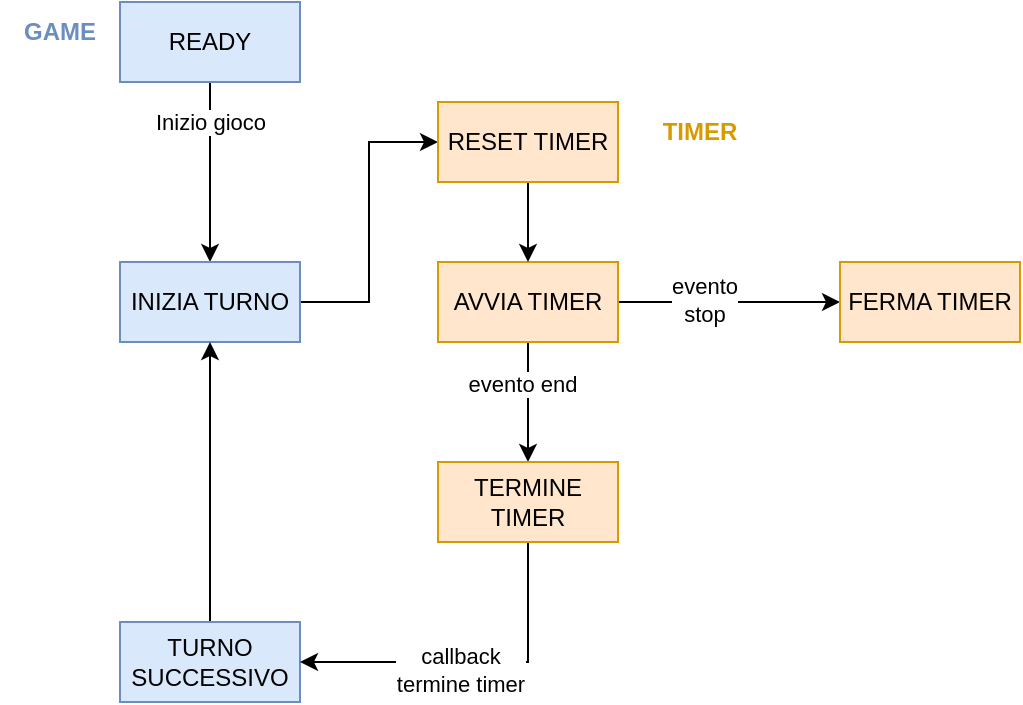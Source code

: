 <mxfile version="26.0.14">
  <diagram name="Pagina-1" id="DioCf2J1bDyCA_ETtJi_">
    <mxGraphModel dx="1050" dy="563" grid="1" gridSize="10" guides="1" tooltips="1" connect="1" arrows="1" fold="1" page="1" pageScale="1" pageWidth="827" pageHeight="1169" math="0" shadow="0">
      <root>
        <mxCell id="0" />
        <mxCell id="1" parent="0" />
        <mxCell id="28aXDkRx9Ifl6Shyp0V9-2" style="edgeStyle=orthogonalEdgeStyle;rounded=0;orthogonalLoop=1;jettySize=auto;html=1;" edge="1" parent="1" source="28aXDkRx9Ifl6Shyp0V9-1">
          <mxGeometry relative="1" as="geometry">
            <mxPoint x="255" y="260" as="targetPoint" />
          </mxGeometry>
        </mxCell>
        <mxCell id="28aXDkRx9Ifl6Shyp0V9-3" value="Inizio gioco" style="edgeLabel;html=1;align=center;verticalAlign=middle;resizable=0;points=[];" vertex="1" connectable="0" parent="28aXDkRx9Ifl6Shyp0V9-2">
          <mxGeometry x="-0.147" y="2" relative="1" as="geometry">
            <mxPoint x="-2" y="-19" as="offset" />
          </mxGeometry>
        </mxCell>
        <mxCell id="28aXDkRx9Ifl6Shyp0V9-1" value="READY" style="rounded=0;whiteSpace=wrap;html=1;fillColor=#dae8fc;strokeColor=#6c8ebf;" vertex="1" parent="1">
          <mxGeometry x="210" y="130" width="90" height="40" as="geometry" />
        </mxCell>
        <mxCell id="28aXDkRx9Ifl6Shyp0V9-14" style="edgeStyle=orthogonalEdgeStyle;rounded=0;orthogonalLoop=1;jettySize=auto;html=1;entryX=0;entryY=0.5;entryDx=0;entryDy=0;" edge="1" parent="1" source="28aXDkRx9Ifl6Shyp0V9-4" target="28aXDkRx9Ifl6Shyp0V9-13">
          <mxGeometry relative="1" as="geometry" />
        </mxCell>
        <mxCell id="28aXDkRx9Ifl6Shyp0V9-4" value="INIZIA TURNO" style="rounded=0;whiteSpace=wrap;html=1;fillColor=#dae8fc;strokeColor=#6c8ebf;" vertex="1" parent="1">
          <mxGeometry x="210" y="260" width="90" height="40" as="geometry" />
        </mxCell>
        <mxCell id="28aXDkRx9Ifl6Shyp0V9-16" style="edgeStyle=orthogonalEdgeStyle;rounded=0;orthogonalLoop=1;jettySize=auto;html=1;entryX=0.5;entryY=0;entryDx=0;entryDy=0;" edge="1" parent="1" source="28aXDkRx9Ifl6Shyp0V9-5" target="28aXDkRx9Ifl6Shyp0V9-11">
          <mxGeometry relative="1" as="geometry" />
        </mxCell>
        <mxCell id="28aXDkRx9Ifl6Shyp0V9-20" value="evento end" style="edgeLabel;html=1;align=center;verticalAlign=middle;resizable=0;points=[];" vertex="1" connectable="0" parent="28aXDkRx9Ifl6Shyp0V9-16">
          <mxGeometry x="-0.32" y="-3" relative="1" as="geometry">
            <mxPoint as="offset" />
          </mxGeometry>
        </mxCell>
        <mxCell id="28aXDkRx9Ifl6Shyp0V9-18" style="edgeStyle=orthogonalEdgeStyle;rounded=0;orthogonalLoop=1;jettySize=auto;html=1;entryX=0;entryY=0.5;entryDx=0;entryDy=0;" edge="1" parent="1" source="28aXDkRx9Ifl6Shyp0V9-5" target="28aXDkRx9Ifl6Shyp0V9-17">
          <mxGeometry relative="1" as="geometry" />
        </mxCell>
        <mxCell id="28aXDkRx9Ifl6Shyp0V9-19" value="evento&lt;br&gt;stop" style="edgeLabel;html=1;align=center;verticalAlign=middle;resizable=0;points=[];" vertex="1" connectable="0" parent="28aXDkRx9Ifl6Shyp0V9-18">
          <mxGeometry x="-0.224" y="1" relative="1" as="geometry">
            <mxPoint as="offset" />
          </mxGeometry>
        </mxCell>
        <mxCell id="28aXDkRx9Ifl6Shyp0V9-5" value="AVVIA TIMER" style="rounded=0;whiteSpace=wrap;html=1;fillColor=#ffe6cc;strokeColor=#d79b00;" vertex="1" parent="1">
          <mxGeometry x="369" y="260" width="90" height="40" as="geometry" />
        </mxCell>
        <mxCell id="28aXDkRx9Ifl6Shyp0V9-23" style="edgeStyle=orthogonalEdgeStyle;rounded=0;orthogonalLoop=1;jettySize=auto;html=1;entryX=0.5;entryY=1;entryDx=0;entryDy=0;" edge="1" parent="1" source="28aXDkRx9Ifl6Shyp0V9-9" target="28aXDkRx9Ifl6Shyp0V9-4">
          <mxGeometry relative="1" as="geometry" />
        </mxCell>
        <mxCell id="28aXDkRx9Ifl6Shyp0V9-9" value="TURNO SUCCESSIVO" style="rounded=0;whiteSpace=wrap;html=1;fillColor=#dae8fc;strokeColor=#6c8ebf;" vertex="1" parent="1">
          <mxGeometry x="210" y="440" width="90" height="40" as="geometry" />
        </mxCell>
        <mxCell id="28aXDkRx9Ifl6Shyp0V9-21" style="edgeStyle=orthogonalEdgeStyle;rounded=0;orthogonalLoop=1;jettySize=auto;html=1;entryX=1;entryY=0.5;entryDx=0;entryDy=0;" edge="1" parent="1" source="28aXDkRx9Ifl6Shyp0V9-11" target="28aXDkRx9Ifl6Shyp0V9-9">
          <mxGeometry relative="1" as="geometry">
            <Array as="points">
              <mxPoint x="414" y="370" />
            </Array>
          </mxGeometry>
        </mxCell>
        <mxCell id="28aXDkRx9Ifl6Shyp0V9-22" value="callback&lt;br&gt;termine timer" style="edgeLabel;html=1;align=center;verticalAlign=middle;resizable=0;points=[];" vertex="1" connectable="0" parent="28aXDkRx9Ifl6Shyp0V9-21">
          <mxGeometry x="-0.19" y="4" relative="1" as="geometry">
            <mxPoint x="-24" as="offset" />
          </mxGeometry>
        </mxCell>
        <mxCell id="28aXDkRx9Ifl6Shyp0V9-11" value="TERMINE TIMER" style="rounded=0;whiteSpace=wrap;html=1;fillColor=#ffe6cc;strokeColor=#d79b00;" vertex="1" parent="1">
          <mxGeometry x="369" y="360" width="90" height="40" as="geometry" />
        </mxCell>
        <mxCell id="28aXDkRx9Ifl6Shyp0V9-15" style="edgeStyle=orthogonalEdgeStyle;rounded=0;orthogonalLoop=1;jettySize=auto;html=1;entryX=0.5;entryY=0;entryDx=0;entryDy=0;" edge="1" parent="1" source="28aXDkRx9Ifl6Shyp0V9-13" target="28aXDkRx9Ifl6Shyp0V9-5">
          <mxGeometry relative="1" as="geometry" />
        </mxCell>
        <mxCell id="28aXDkRx9Ifl6Shyp0V9-13" value="RESET TIMER" style="rounded=0;whiteSpace=wrap;html=1;fillColor=#ffe6cc;strokeColor=#d79b00;" vertex="1" parent="1">
          <mxGeometry x="369" y="180" width="90" height="40" as="geometry" />
        </mxCell>
        <mxCell id="28aXDkRx9Ifl6Shyp0V9-17" value="FERMA TIMER" style="rounded=0;whiteSpace=wrap;html=1;fillColor=#ffe6cc;strokeColor=#d79b00;" vertex="1" parent="1">
          <mxGeometry x="570" y="260" width="90" height="40" as="geometry" />
        </mxCell>
        <mxCell id="28aXDkRx9Ifl6Shyp0V9-24" value="TIMER" style="text;html=1;align=center;verticalAlign=middle;whiteSpace=wrap;rounded=0;fillColor=none;strokeColor=none;fontStyle=1;fontColor=#D79B00;" vertex="1" parent="1">
          <mxGeometry x="470" y="180" width="60" height="30" as="geometry" />
        </mxCell>
        <mxCell id="28aXDkRx9Ifl6Shyp0V9-25" value="GAME" style="text;html=1;align=center;verticalAlign=middle;whiteSpace=wrap;rounded=0;strokeColor=none;fontColor=#6C8EBF;fontStyle=1" vertex="1" parent="1">
          <mxGeometry x="150" y="130" width="60" height="30" as="geometry" />
        </mxCell>
      </root>
    </mxGraphModel>
  </diagram>
</mxfile>
